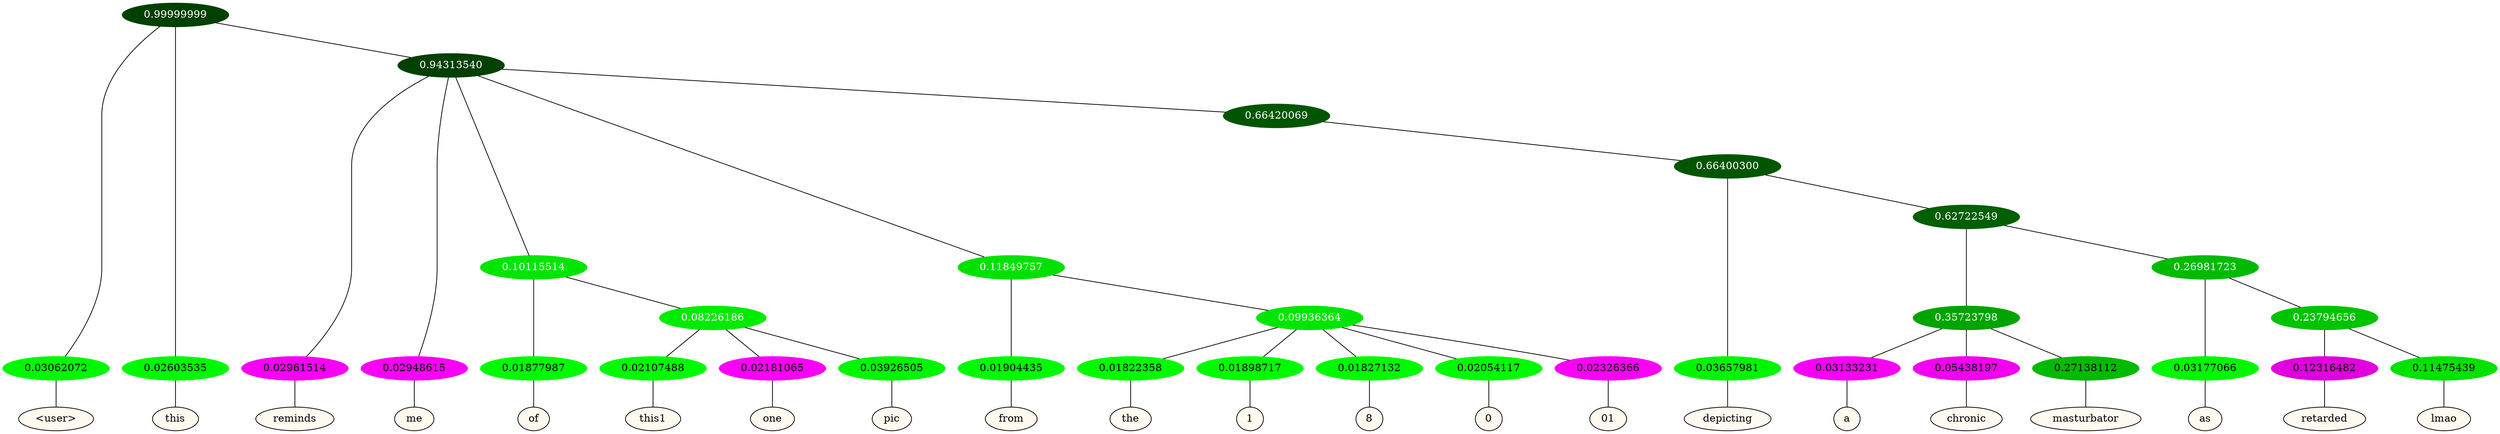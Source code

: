 graph {
	node [format=png height=0.15 nodesep=0.001 ordering=out overlap=prism overlap_scaling=0.01 ranksep=0.001 ratio=0.2 style=filled width=0.15]
	{
		rank=same
		a_w_1 [label="\<user\>" color=black fillcolor=floralwhite style="filled,solid"]
		a_w_2 [label=this color=black fillcolor=floralwhite style="filled,solid"]
		a_w_4 [label=reminds color=black fillcolor=floralwhite style="filled,solid"]
		a_w_5 [label=me color=black fillcolor=floralwhite style="filled,solid"]
		a_w_9 [label=of color=black fillcolor=floralwhite style="filled,solid"]
		a_w_14 [label=this1 color=black fillcolor=floralwhite style="filled,solid"]
		a_w_15 [label=one color=black fillcolor=floralwhite style="filled,solid"]
		a_w_16 [label=pic color=black fillcolor=floralwhite style="filled,solid"]
		a_w_11 [label=from color=black fillcolor=floralwhite style="filled,solid"]
		a_w_17 [label=the color=black fillcolor=floralwhite style="filled,solid"]
		a_w_18 [label=1 color=black fillcolor=floralwhite style="filled,solid"]
		a_w_19 [label=8 color=black fillcolor=floralwhite style="filled,solid"]
		a_w_20 [label=0 color=black fillcolor=floralwhite style="filled,solid"]
		a_w_21 [label=01 color=black fillcolor=floralwhite style="filled,solid"]
		a_w_22 [label=depicting color=black fillcolor=floralwhite style="filled,solid"]
		a_w_26 [label=a color=black fillcolor=floralwhite style="filled,solid"]
		a_w_27 [label=chronic color=black fillcolor=floralwhite style="filled,solid"]
		a_w_28 [label=masturbator color=black fillcolor=floralwhite style="filled,solid"]
		a_w_29 [label=as color=black fillcolor=floralwhite style="filled,solid"]
		a_w_31 [label=retarded color=black fillcolor=floralwhite style="filled,solid"]
		a_w_32 [label=lmao color=black fillcolor=floralwhite style="filled,solid"]
	}
	a_n_1 -- a_w_1
	a_n_2 -- a_w_2
	a_n_4 -- a_w_4
	a_n_5 -- a_w_5
	a_n_9 -- a_w_9
	a_n_14 -- a_w_14
	a_n_15 -- a_w_15
	a_n_16 -- a_w_16
	a_n_11 -- a_w_11
	a_n_17 -- a_w_17
	a_n_18 -- a_w_18
	a_n_19 -- a_w_19
	a_n_20 -- a_w_20
	a_n_21 -- a_w_21
	a_n_22 -- a_w_22
	a_n_26 -- a_w_26
	a_n_27 -- a_w_27
	a_n_28 -- a_w_28
	a_n_29 -- a_w_29
	a_n_31 -- a_w_31
	a_n_32 -- a_w_32
	{
		rank=same
		a_n_1 [label=0.03062072 color="0.334 1.000 0.969" fontcolor=black]
		a_n_2 [label=0.02603535 color="0.334 1.000 0.974" fontcolor=black]
		a_n_4 [label=0.02961514 color="0.835 1.000 0.970" fontcolor=black]
		a_n_5 [label=0.02948615 color="0.835 1.000 0.971" fontcolor=black]
		a_n_9 [label=0.01877987 color="0.334 1.000 0.981" fontcolor=black]
		a_n_14 [label=0.02107488 color="0.334 1.000 0.979" fontcolor=black]
		a_n_15 [label=0.02181065 color="0.835 1.000 0.978" fontcolor=black]
		a_n_16 [label=0.03926505 color="0.334 1.000 0.961" fontcolor=black]
		a_n_11 [label=0.01904435 color="0.334 1.000 0.981" fontcolor=black]
		a_n_17 [label=0.01822358 color="0.334 1.000 0.982" fontcolor=black]
		a_n_18 [label=0.01898717 color="0.334 1.000 0.981" fontcolor=black]
		a_n_19 [label=0.01827132 color="0.334 1.000 0.982" fontcolor=black]
		a_n_20 [label=0.02054117 color="0.334 1.000 0.979" fontcolor=black]
		a_n_21 [label=0.02326366 color="0.835 1.000 0.977" fontcolor=black]
		a_n_22 [label=0.03657981 color="0.334 1.000 0.963" fontcolor=black]
		a_n_26 [label=0.03133231 color="0.835 1.000 0.969" fontcolor=black]
		a_n_27 [label=0.05438197 color="0.835 1.000 0.946" fontcolor=black]
		a_n_28 [label=0.27138112 color="0.334 1.000 0.729" fontcolor=black]
		a_n_29 [label=0.03177066 color="0.334 1.000 0.968" fontcolor=black]
		a_n_31 [label=0.12316482 color="0.835 1.000 0.877" fontcolor=black]
		a_n_32 [label=0.11475439 color="0.334 1.000 0.885" fontcolor=black]
	}
	a_n_0 [label=0.99999999 color="0.334 1.000 0.250" fontcolor=grey99]
	a_n_0 -- a_n_1
	a_n_0 -- a_n_2
	a_n_3 [label=0.94313540 color="0.334 1.000 0.250" fontcolor=grey99]
	a_n_0 -- a_n_3
	a_n_3 -- a_n_4
	a_n_3 -- a_n_5
	a_n_6 [label=0.10115514 color="0.334 1.000 0.899" fontcolor=grey99]
	a_n_3 -- a_n_6
	a_n_7 [label=0.11849757 color="0.334 1.000 0.882" fontcolor=grey99]
	a_n_3 -- a_n_7
	a_n_8 [label=0.66420069 color="0.334 1.000 0.336" fontcolor=grey99]
	a_n_3 -- a_n_8
	a_n_6 -- a_n_9
	a_n_10 [label=0.08226186 color="0.334 1.000 0.918" fontcolor=grey99]
	a_n_6 -- a_n_10
	a_n_7 -- a_n_11
	a_n_12 [label=0.09936364 color="0.334 1.000 0.901" fontcolor=grey99]
	a_n_7 -- a_n_12
	a_n_13 [label=0.66400300 color="0.334 1.000 0.336" fontcolor=grey99]
	a_n_8 -- a_n_13
	a_n_10 -- a_n_14
	a_n_10 -- a_n_15
	a_n_10 -- a_n_16
	a_n_12 -- a_n_17
	a_n_12 -- a_n_18
	a_n_12 -- a_n_19
	a_n_12 -- a_n_20
	a_n_12 -- a_n_21
	a_n_13 -- a_n_22
	a_n_23 [label=0.62722549 color="0.334 1.000 0.373" fontcolor=grey99]
	a_n_13 -- a_n_23
	a_n_24 [label=0.35723798 color="0.334 1.000 0.643" fontcolor=grey99]
	a_n_23 -- a_n_24
	a_n_25 [label=0.26981723 color="0.334 1.000 0.730" fontcolor=grey99]
	a_n_23 -- a_n_25
	a_n_24 -- a_n_26
	a_n_24 -- a_n_27
	a_n_24 -- a_n_28
	a_n_25 -- a_n_29
	a_n_30 [label=0.23794656 color="0.334 1.000 0.762" fontcolor=grey99]
	a_n_25 -- a_n_30
	a_n_30 -- a_n_31
	a_n_30 -- a_n_32
}
